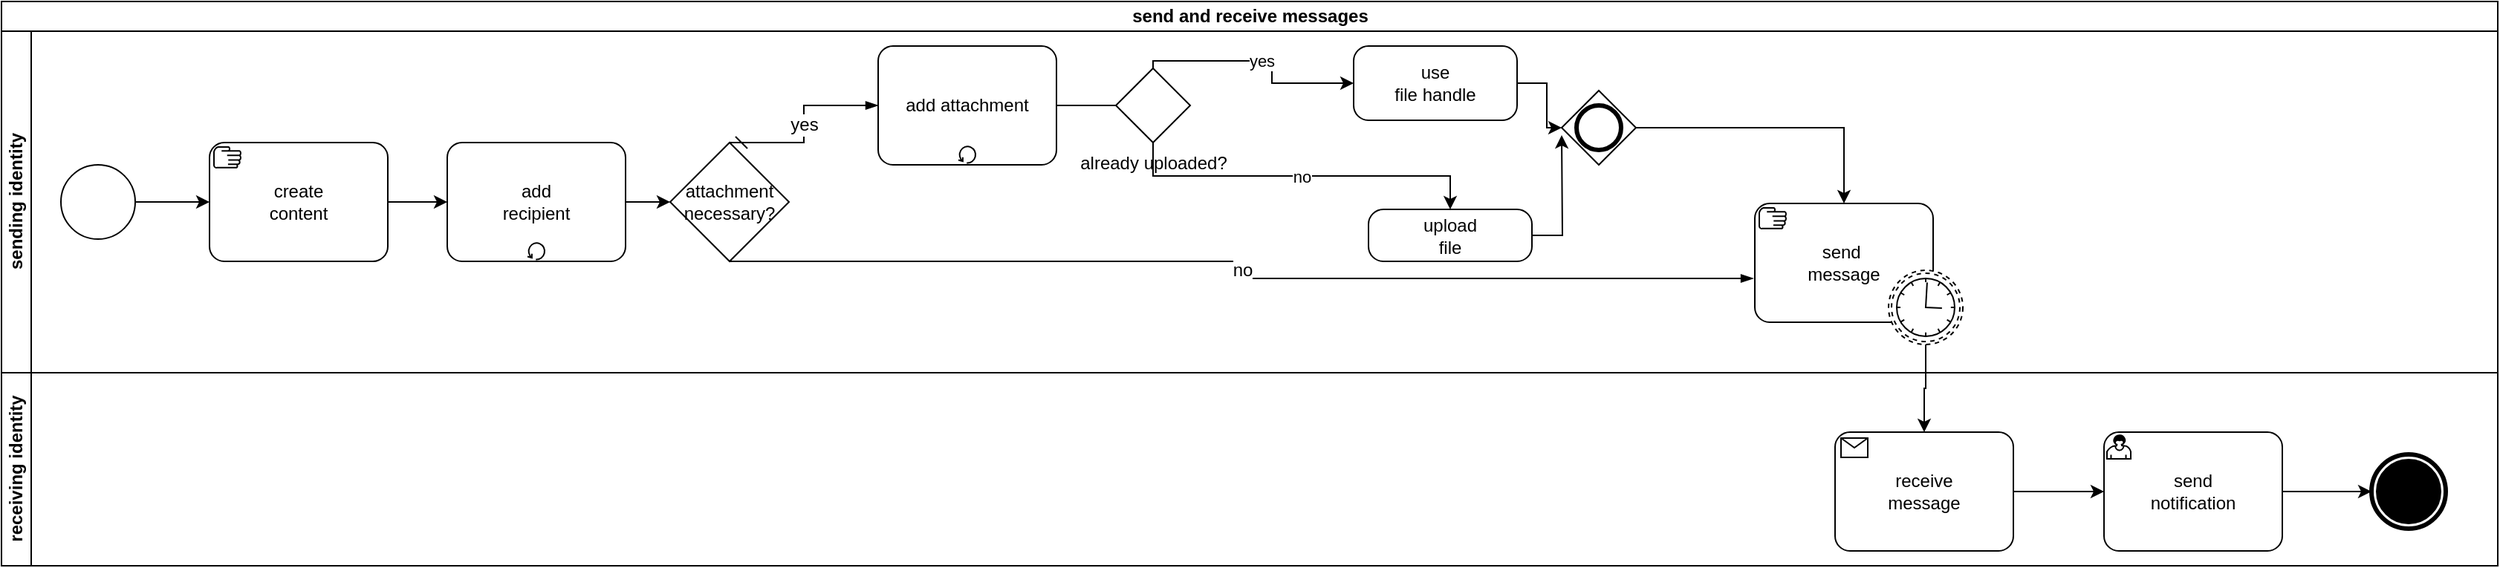 <mxfile version="15.4.0" type="device"><diagram id="6Ot6qQt1I3ayAwTXBWno" name="2. Prozess (BPMN)"><mxGraphModel dx="1252" dy="557" grid="1" gridSize="10" guides="1" tooltips="1" connect="1" arrows="1" fold="1" page="1" pageScale="1" pageWidth="1169" pageHeight="827" math="0" shadow="0"><root><mxCell id="0"/><mxCell id="1" parent="0"/><mxCell id="49HQNgwFX0C5BImJZ8vJ-6" value="send and receive messages" style="swimlane;html=1;childLayout=stackLayout;resizeParent=1;resizeParentMax=0;horizontal=1;startSize=20;horizontalStack=0;" vertex="1" parent="1"><mxGeometry x="70" y="230" width="1680" height="380" as="geometry"/></mxCell><mxCell id="49HQNgwFX0C5BImJZ8vJ-7" value="sending identity" style="swimlane;html=1;startSize=20;horizontal=0;" vertex="1" parent="49HQNgwFX0C5BImJZ8vJ-6"><mxGeometry y="20" width="1680" height="230" as="geometry"/></mxCell><mxCell id="49HQNgwFX0C5BImJZ8vJ-15" value="" style="edgeStyle=orthogonalEdgeStyle;rounded=0;orthogonalLoop=1;jettySize=auto;html=1;" edge="1" parent="49HQNgwFX0C5BImJZ8vJ-7" source="49HQNgwFX0C5BImJZ8vJ-35" target="49HQNgwFX0C5BImJZ8vJ-16"><mxGeometry relative="1" as="geometry"><mxPoint x="280" y="115" as="sourcePoint"/><mxPoint x="325" y="115" as="targetPoint"/></mxGeometry></mxCell><mxCell id="49HQNgwFX0C5BImJZ8vJ-36" style="edgeStyle=orthogonalEdgeStyle;rounded=0;orthogonalLoop=1;jettySize=auto;html=1;" edge="1" parent="49HQNgwFX0C5BImJZ8vJ-7" source="49HQNgwFX0C5BImJZ8vJ-11" target="49HQNgwFX0C5BImJZ8vJ-35"><mxGeometry relative="1" as="geometry"/></mxCell><mxCell id="49HQNgwFX0C5BImJZ8vJ-11" value="" style="points=[[0.145,0.145,0],[0.5,0,0],[0.855,0.145,0],[1,0.5,0],[0.855,0.855,0],[0.5,1,0],[0.145,0.855,0],[0,0.5,0]];shape=mxgraph.bpmn.event;html=1;verticalLabelPosition=bottom;labelBackgroundColor=#ffffff;verticalAlign=top;align=center;perimeter=ellipsePerimeter;outlineConnect=0;aspect=fixed;outline=standard;symbol=general;" vertex="1" parent="49HQNgwFX0C5BImJZ8vJ-7"><mxGeometry x="40" y="90" width="50" height="50" as="geometry"/></mxCell><mxCell id="49HQNgwFX0C5BImJZ8vJ-16" value="add&#10;recipient" style="points=[[0.25,0,0],[0.5,0,0],[0.75,0,0],[1,0.25,0],[1,0.5,0],[1,0.75,0],[0.75,1,0],[0.5,1,0],[0.25,1,0],[0,0.75,0],[0,0.5,0],[0,0.25,0]];shape=mxgraph.bpmn.task;whiteSpace=wrap;rectStyle=rounded;size=10;taskMarker=abstract;isLoopStandard=1;" vertex="1" parent="49HQNgwFX0C5BImJZ8vJ-7"><mxGeometry x="300" y="75" width="120" height="80" as="geometry"/></mxCell><mxCell id="49HQNgwFX0C5BImJZ8vJ-17" value="attachment&lt;br&gt;necessary?" style="rhombus;whiteSpace=wrap;html=1;" vertex="1" parent="49HQNgwFX0C5BImJZ8vJ-7"><mxGeometry x="450" y="75" width="80" height="80" as="geometry"/></mxCell><mxCell id="49HQNgwFX0C5BImJZ8vJ-18" value="" style="edgeStyle=orthogonalEdgeStyle;rounded=0;orthogonalLoop=1;jettySize=auto;html=1;" edge="1" parent="49HQNgwFX0C5BImJZ8vJ-7" source="49HQNgwFX0C5BImJZ8vJ-16" target="49HQNgwFX0C5BImJZ8vJ-17"><mxGeometry relative="1" as="geometry"/></mxCell><mxCell id="49HQNgwFX0C5BImJZ8vJ-23" style="edgeStyle=orthogonalEdgeStyle;rounded=0;orthogonalLoop=1;jettySize=auto;html=1;" edge="1" parent="49HQNgwFX0C5BImJZ8vJ-7" source="49HQNgwFX0C5BImJZ8vJ-19"><mxGeometry relative="1" as="geometry"><mxPoint x="780" y="50" as="targetPoint"/></mxGeometry></mxCell><mxCell id="49HQNgwFX0C5BImJZ8vJ-19" value="add attachment" style="points=[[0.25,0,0],[0.5,0,0],[0.75,0,0],[1,0.25,0],[1,0.5,0],[1,0.75,0],[0.75,1,0],[0.5,1,0],[0.25,1,0],[0,0.75,0],[0,0.5,0],[0,0.25,0]];shape=mxgraph.bpmn.task;whiteSpace=wrap;rectStyle=rounded;size=10;taskMarker=abstract;isLoopStandard=1;" vertex="1" parent="49HQNgwFX0C5BImJZ8vJ-7"><mxGeometry x="590" y="10" width="120" height="80" as="geometry"/></mxCell><mxCell id="49HQNgwFX0C5BImJZ8vJ-20" value="yes" style="edgeStyle=elbowEdgeStyle;fontSize=12;html=1;endArrow=blockThin;endFill=1;startArrow=dash;startFill=0;endSize=6;startSize=6;rounded=0;exitX=0.5;exitY=0;exitDx=0;exitDy=0;" edge="1" parent="49HQNgwFX0C5BImJZ8vJ-7" source="49HQNgwFX0C5BImJZ8vJ-17" target="49HQNgwFX0C5BImJZ8vJ-19"><mxGeometry width="160" relative="1" as="geometry"><mxPoint x="520" y="110" as="sourcePoint"/><mxPoint x="680" y="110" as="targetPoint"/></mxGeometry></mxCell><mxCell id="49HQNgwFX0C5BImJZ8vJ-22" value="no" style="edgeStyle=elbowEdgeStyle;fontSize=12;html=1;endArrow=blockThin;endFill=1;rounded=0;entryX=-0.008;entryY=0.631;entryDx=0;entryDy=0;entryPerimeter=0;exitX=0.5;exitY=1;exitDx=0;exitDy=0;" edge="1" parent="49HQNgwFX0C5BImJZ8vJ-7" source="49HQNgwFX0C5BImJZ8vJ-17" target="49HQNgwFX0C5BImJZ8vJ-21"><mxGeometry width="160" relative="1" as="geometry"><mxPoint x="520" y="130" as="sourcePoint"/><mxPoint x="680" y="130" as="targetPoint"/></mxGeometry></mxCell><mxCell id="49HQNgwFX0C5BImJZ8vJ-35" value="create&#10;content" style="points=[[0.25,0,0],[0.5,0,0],[0.75,0,0],[1,0.25,0],[1,0.5,0],[1,0.75,0],[0.75,1,0],[0.5,1,0],[0.25,1,0],[0,0.75,0],[0,0.5,0],[0,0.25,0]];shape=mxgraph.bpmn.task;whiteSpace=wrap;rectStyle=rounded;size=10;taskMarker=manual;" vertex="1" parent="49HQNgwFX0C5BImJZ8vJ-7"><mxGeometry x="140" y="75" width="120" height="80" as="geometry"/></mxCell><mxCell id="49HQNgwFX0C5BImJZ8vJ-47" value="yes" style="edgeStyle=orthogonalEdgeStyle;rounded=0;orthogonalLoop=1;jettySize=auto;html=1;exitX=0.5;exitY=0;exitDx=0;exitDy=0;exitPerimeter=0;" edge="1" parent="49HQNgwFX0C5BImJZ8vJ-7" source="49HQNgwFX0C5BImJZ8vJ-40" target="49HQNgwFX0C5BImJZ8vJ-46"><mxGeometry relative="1" as="geometry"><Array as="points"><mxPoint x="775" y="20"/><mxPoint x="855" y="20"/><mxPoint x="855" y="35"/></Array></mxGeometry></mxCell><mxCell id="49HQNgwFX0C5BImJZ8vJ-40" value="already uploaded?" style="points=[[0.25,0.25,0],[0.5,0,0],[0.75,0.25,0],[1,0.5,0],[0.75,0.75,0],[0.5,1,0],[0.25,0.75,0],[0,0.5,0]];shape=mxgraph.bpmn.gateway2;html=1;verticalLabelPosition=bottom;labelBackgroundColor=#ffffff;verticalAlign=top;align=center;perimeter=rhombusPerimeter;outlineConnect=0;outline=none;symbol=none;" vertex="1" parent="49HQNgwFX0C5BImJZ8vJ-7"><mxGeometry x="750" y="25" width="50" height="50" as="geometry"/></mxCell><mxCell id="49HQNgwFX0C5BImJZ8vJ-42" value="upload&#10;file" style="points=[[0.25,0,0],[0.5,0,0],[0.75,0,0],[1,0.25,0],[1,0.5,0],[1,0.75,0],[0.75,1,0],[0.5,1,0],[0.25,1,0],[0,0.75,0],[0,0.5,0],[0,0.25,0]];shape=mxgraph.bpmn.task;whiteSpace=wrap;rectStyle=rounded;size=10;taskMarker=abstract;" vertex="1" parent="49HQNgwFX0C5BImJZ8vJ-7"><mxGeometry x="920" y="120" width="110" height="35" as="geometry"/></mxCell><mxCell id="49HQNgwFX0C5BImJZ8vJ-41" value="no" style="edgeStyle=orthogonalEdgeStyle;rounded=0;orthogonalLoop=1;jettySize=auto;html=1;exitX=0.5;exitY=1;exitDx=0;exitDy=0;exitPerimeter=0;" edge="1" parent="49HQNgwFX0C5BImJZ8vJ-7" source="49HQNgwFX0C5BImJZ8vJ-40" target="49HQNgwFX0C5BImJZ8vJ-42"><mxGeometry relative="1" as="geometry"><mxPoint x="940.0" y="50" as="targetPoint"/></mxGeometry></mxCell><mxCell id="49HQNgwFX0C5BImJZ8vJ-50" style="edgeStyle=orthogonalEdgeStyle;rounded=0;orthogonalLoop=1;jettySize=auto;html=1;" edge="1" parent="49HQNgwFX0C5BImJZ8vJ-7" source="49HQNgwFX0C5BImJZ8vJ-46" target="49HQNgwFX0C5BImJZ8vJ-49"><mxGeometry relative="1" as="geometry"/></mxCell><mxCell id="49HQNgwFX0C5BImJZ8vJ-46" value="use&#10;file handle" style="points=[[0.25,0,0],[0.5,0,0],[0.75,0,0],[1,0.25,0],[1,0.5,0],[1,0.75,0],[0.75,1,0],[0.5,1,0],[0.25,1,0],[0,0.75,0],[0,0.5,0],[0,0.25,0]];shape=mxgraph.bpmn.task;whiteSpace=wrap;rectStyle=rounded;size=10;taskMarker=abstract;" vertex="1" parent="49HQNgwFX0C5BImJZ8vJ-7"><mxGeometry x="910" y="10" width="110" height="50" as="geometry"/></mxCell><mxCell id="49HQNgwFX0C5BImJZ8vJ-48" value="" style="group" vertex="1" connectable="0" parent="49HQNgwFX0C5BImJZ8vJ-7"><mxGeometry x="1180" y="116" width="140" height="95" as="geometry"/></mxCell><mxCell id="49HQNgwFX0C5BImJZ8vJ-21" value="send &#10;message" style="points=[[0.25,0,0],[0.5,0,0],[0.75,0,0],[1,0.25,0],[1,0.5,0],[1,0.75,0],[0.75,1,0],[0.5,1,0],[0.25,1,0],[0,0.75,0],[0,0.5,0],[0,0.25,0]];shape=mxgraph.bpmn.task;whiteSpace=wrap;rectStyle=rounded;size=10;taskMarker=manual;" vertex="1" parent="49HQNgwFX0C5BImJZ8vJ-48"><mxGeometry width="120" height="80" as="geometry"/></mxCell><mxCell id="49HQNgwFX0C5BImJZ8vJ-25" value="" style="points=[[0.145,0.145,0],[0.5,0,0],[0.855,0.145,0],[1,0.5,0],[0.855,0.855,0],[0.5,1,0],[0.145,0.855,0],[0,0.5,0]];shape=mxgraph.bpmn.event;html=1;verticalLabelPosition=bottom;labelBackgroundColor=#ffffff;verticalAlign=top;align=center;perimeter=ellipsePerimeter;outlineConnect=0;aspect=fixed;outline=boundNonint;symbol=timer;" vertex="1" parent="49HQNgwFX0C5BImJZ8vJ-48"><mxGeometry x="90" y="45" width="50" height="50" as="geometry"/></mxCell><mxCell id="49HQNgwFX0C5BImJZ8vJ-52" style="edgeStyle=orthogonalEdgeStyle;rounded=0;orthogonalLoop=1;jettySize=auto;html=1;" edge="1" parent="49HQNgwFX0C5BImJZ8vJ-7" source="49HQNgwFX0C5BImJZ8vJ-49" target="49HQNgwFX0C5BImJZ8vJ-21"><mxGeometry relative="1" as="geometry"/></mxCell><mxCell id="49HQNgwFX0C5BImJZ8vJ-49" value="" style="points=[[0.25,0.25,0],[0.5,0,0],[0.75,0.25,0],[1,0.5,0],[0.75,0.75,0],[0.5,1,0],[0.25,0.75,0],[0,0.5,0]];shape=mxgraph.bpmn.gateway2;html=1;verticalLabelPosition=bottom;labelBackgroundColor=#ffffff;verticalAlign=top;align=center;perimeter=rhombusPerimeter;outlineConnect=0;outline=end;symbol=general;" vertex="1" parent="49HQNgwFX0C5BImJZ8vJ-7"><mxGeometry x="1050" y="40" width="50" height="50" as="geometry"/></mxCell><mxCell id="49HQNgwFX0C5BImJZ8vJ-9" value="receiving identity" style="swimlane;html=1;startSize=20;horizontal=0;" vertex="1" parent="49HQNgwFX0C5BImJZ8vJ-6"><mxGeometry y="250" width="1680" height="130" as="geometry"/></mxCell><mxCell id="49HQNgwFX0C5BImJZ8vJ-33" style="edgeStyle=orthogonalEdgeStyle;rounded=0;orthogonalLoop=1;jettySize=auto;html=1;" edge="1" parent="49HQNgwFX0C5BImJZ8vJ-9" source="49HQNgwFX0C5BImJZ8vJ-24" target="49HQNgwFX0C5BImJZ8vJ-31"><mxGeometry relative="1" as="geometry"/></mxCell><mxCell id="49HQNgwFX0C5BImJZ8vJ-24" value="receive&#10;message" style="points=[[0.25,0,0],[0.5,0,0],[0.75,0,0],[1,0.25,0],[1,0.5,0],[1,0.75,0],[0.75,1,0],[0.5,1,0],[0.25,1,0],[0,0.75,0],[0,0.5,0],[0,0.25,0]];shape=mxgraph.bpmn.task;whiteSpace=wrap;rectStyle=rounded;size=10;taskMarker=receive;" vertex="1" parent="49HQNgwFX0C5BImJZ8vJ-9"><mxGeometry x="1234" y="40" width="120" height="80" as="geometry"/></mxCell><mxCell id="49HQNgwFX0C5BImJZ8vJ-27" value="" style="points=[[0.145,0.145,0],[0.5,0,0],[0.855,0.145,0],[1,0.5,0],[0.855,0.855,0],[0.5,1,0],[0.145,0.855,0],[0,0.5,0]];shape=mxgraph.bpmn.event;html=1;verticalLabelPosition=bottom;labelBackgroundColor=#ffffff;verticalAlign=top;align=center;perimeter=ellipsePerimeter;outlineConnect=0;aspect=fixed;outline=end;symbol=terminate;" vertex="1" parent="49HQNgwFX0C5BImJZ8vJ-9"><mxGeometry x="1595" y="55" width="50" height="50" as="geometry"/></mxCell><mxCell id="49HQNgwFX0C5BImJZ8vJ-34" style="edgeStyle=orthogonalEdgeStyle;rounded=0;orthogonalLoop=1;jettySize=auto;html=1;" edge="1" parent="49HQNgwFX0C5BImJZ8vJ-9" source="49HQNgwFX0C5BImJZ8vJ-31" target="49HQNgwFX0C5BImJZ8vJ-27"><mxGeometry relative="1" as="geometry"/></mxCell><mxCell id="49HQNgwFX0C5BImJZ8vJ-31" value="send&#10;notification" style="points=[[0.25,0,0],[0.5,0,0],[0.75,0,0],[1,0.25,0],[1,0.5,0],[1,0.75,0],[0.75,1,0],[0.5,1,0],[0.25,1,0],[0,0.75,0],[0,0.5,0],[0,0.25,0]];shape=mxgraph.bpmn.task;whiteSpace=wrap;rectStyle=rounded;size=10;taskMarker=user;" vertex="1" parent="49HQNgwFX0C5BImJZ8vJ-9"><mxGeometry x="1415" y="40" width="120" height="80" as="geometry"/></mxCell><mxCell id="49HQNgwFX0C5BImJZ8vJ-26" style="edgeStyle=orthogonalEdgeStyle;rounded=0;orthogonalLoop=1;jettySize=auto;html=1;" edge="1" parent="49HQNgwFX0C5BImJZ8vJ-6" source="49HQNgwFX0C5BImJZ8vJ-25" target="49HQNgwFX0C5BImJZ8vJ-24"><mxGeometry relative="1" as="geometry"/></mxCell><mxCell id="49HQNgwFX0C5BImJZ8vJ-51" style="edgeStyle=orthogonalEdgeStyle;rounded=0;orthogonalLoop=1;jettySize=auto;html=1;" edge="1" parent="1" source="49HQNgwFX0C5BImJZ8vJ-42"><mxGeometry relative="1" as="geometry"><mxPoint x="1120" y="320" as="targetPoint"/></mxGeometry></mxCell></root></mxGraphModel></diagram></mxfile>
